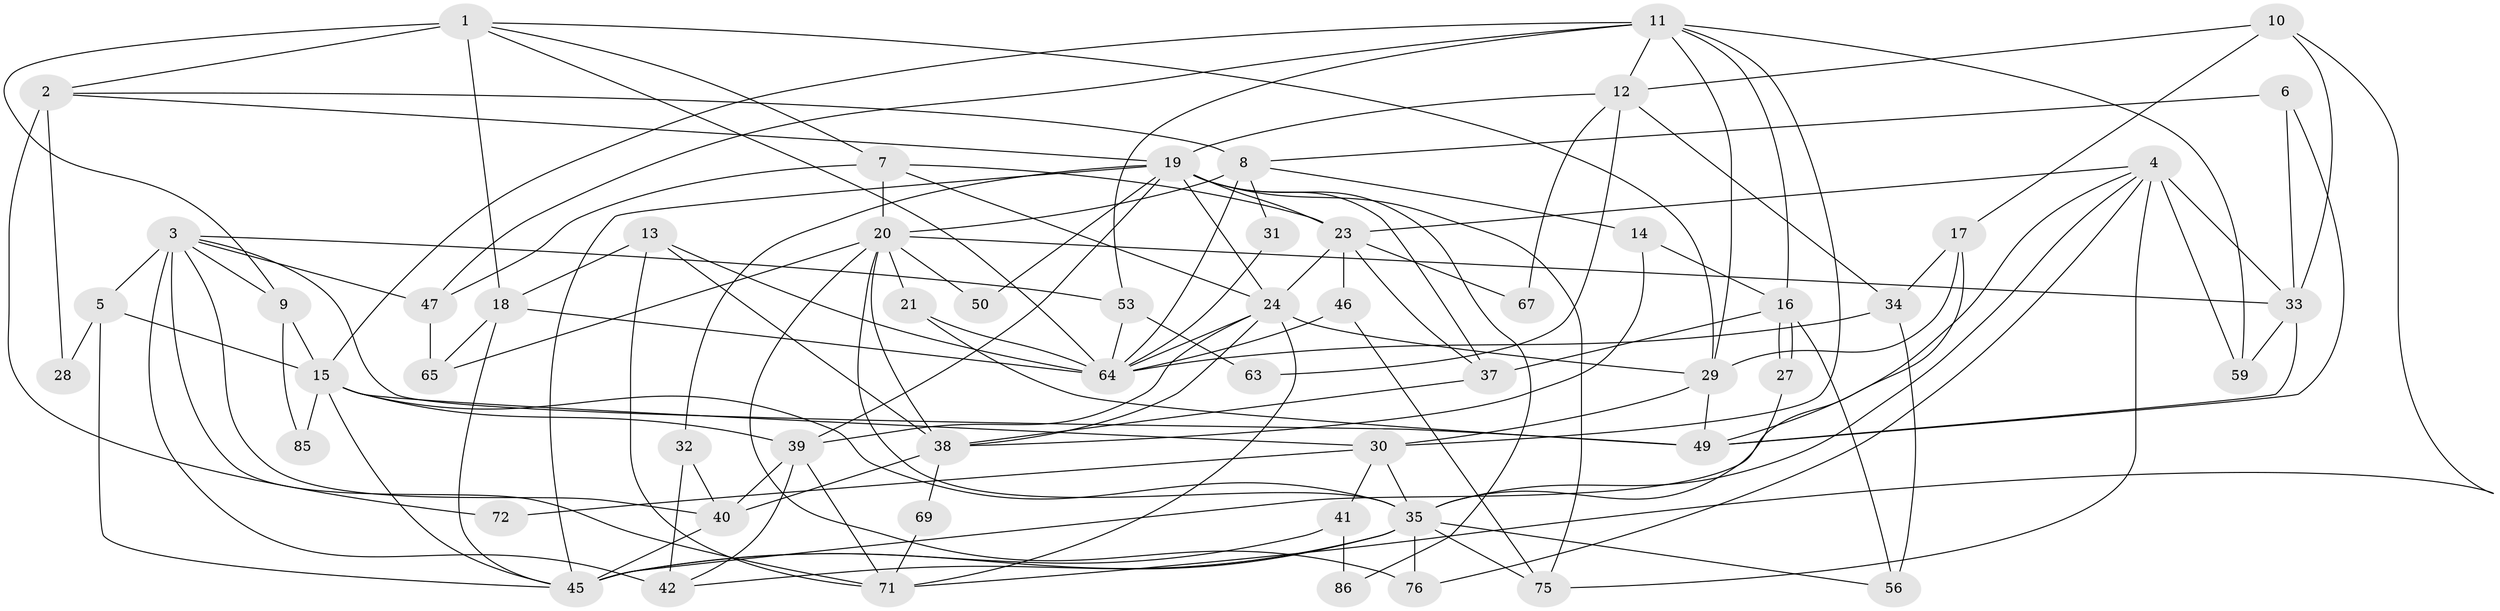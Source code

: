 // original degree distribution, {5: 0.16666666666666666, 4: 0.28888888888888886, 2: 0.14444444444444443, 3: 0.25555555555555554, 6: 0.08888888888888889, 7: 0.022222222222222223, 8: 0.03333333333333333}
// Generated by graph-tools (version 1.1) at 2025/11/02/27/25 16:11:20]
// undirected, 57 vertices, 138 edges
graph export_dot {
graph [start="1"]
  node [color=gray90,style=filled];
  1 [super="+25"];
  2 [super="+84"];
  3 [super="+73"];
  4 [super="+36"];
  5 [super="+26"];
  6 [super="+79"];
  7 [super="+70"];
  8 [super="+83"];
  9 [super="+66"];
  10;
  11 [super="+22"];
  12 [super="+62"];
  13;
  14 [super="+54"];
  15 [super="+68"];
  16 [super="+90"];
  17 [super="+52"];
  18 [super="+57"];
  19 [super="+51"];
  20 [super="+87"];
  21;
  23 [super="+78"];
  24 [super="+58"];
  27;
  28;
  29;
  30 [super="+44"];
  31;
  32;
  33 [super="+60"];
  34;
  35 [super="+61"];
  37;
  38 [super="+88"];
  39 [super="+43"];
  40 [super="+77"];
  41;
  42 [super="+48"];
  45 [super="+80"];
  46;
  47 [super="+81"];
  49 [super="+55"];
  50;
  53;
  56;
  59;
  63;
  64 [super="+74"];
  65;
  67;
  69;
  71 [super="+82"];
  72 [super="+89"];
  75;
  76;
  85;
  86;
  1 -- 18;
  1 -- 7;
  1 -- 9;
  1 -- 64;
  1 -- 2;
  1 -- 29;
  2 -- 8;
  2 -- 72 [weight=3];
  2 -- 28;
  2 -- 19;
  3 -- 42;
  3 -- 49;
  3 -- 5 [weight=2];
  3 -- 53;
  3 -- 47;
  3 -- 71;
  3 -- 9;
  3 -- 40;
  4 -- 23;
  4 -- 75;
  4 -- 59;
  4 -- 49;
  4 -- 76;
  4 -- 35;
  4 -- 33;
  5 -- 28;
  5 -- 45;
  5 -- 15;
  6 -- 8;
  6 -- 33;
  6 -- 49;
  7 -- 24;
  7 -- 23;
  7 -- 20;
  7 -- 47;
  8 -- 31;
  8 -- 64;
  8 -- 14;
  8 -- 20 [weight=2];
  9 -- 15;
  9 -- 85;
  10 -- 71;
  10 -- 33;
  10 -- 17;
  10 -- 12;
  11 -- 15;
  11 -- 30;
  11 -- 16;
  11 -- 12;
  11 -- 53;
  11 -- 59;
  11 -- 29;
  11 -- 47;
  12 -- 67;
  12 -- 19;
  12 -- 34;
  12 -- 63;
  13 -- 64;
  13 -- 38;
  13 -- 71;
  13 -- 18;
  14 -- 16;
  14 -- 38;
  15 -- 85;
  15 -- 39;
  15 -- 45;
  15 -- 35;
  15 -- 30;
  16 -- 27;
  16 -- 27;
  16 -- 56;
  16 -- 37;
  17 -- 45;
  17 -- 34;
  17 -- 29;
  18 -- 64;
  18 -- 65;
  18 -- 45;
  19 -- 24;
  19 -- 32;
  19 -- 23;
  19 -- 75;
  19 -- 50;
  19 -- 37;
  19 -- 86;
  19 -- 45;
  19 -- 39;
  20 -- 38 [weight=2];
  20 -- 50;
  20 -- 65;
  20 -- 35;
  20 -- 21;
  20 -- 76;
  20 -- 33;
  21 -- 64;
  21 -- 49;
  23 -- 24;
  23 -- 46;
  23 -- 67;
  23 -- 37;
  24 -- 39;
  24 -- 64;
  24 -- 29;
  24 -- 71;
  24 -- 38;
  27 -- 35;
  29 -- 49;
  29 -- 30;
  30 -- 41;
  30 -- 72;
  30 -- 35;
  31 -- 64;
  32 -- 42 [weight=2];
  32 -- 40;
  33 -- 49;
  33 -- 59;
  34 -- 64;
  34 -- 56;
  35 -- 56;
  35 -- 75;
  35 -- 42;
  35 -- 76;
  35 -- 45;
  37 -- 38;
  38 -- 40;
  38 -- 69;
  39 -- 71;
  39 -- 42;
  39 -- 40;
  40 -- 45;
  41 -- 45;
  41 -- 86;
  46 -- 75;
  46 -- 64;
  47 -- 65;
  53 -- 64;
  53 -- 63;
  69 -- 71;
}
